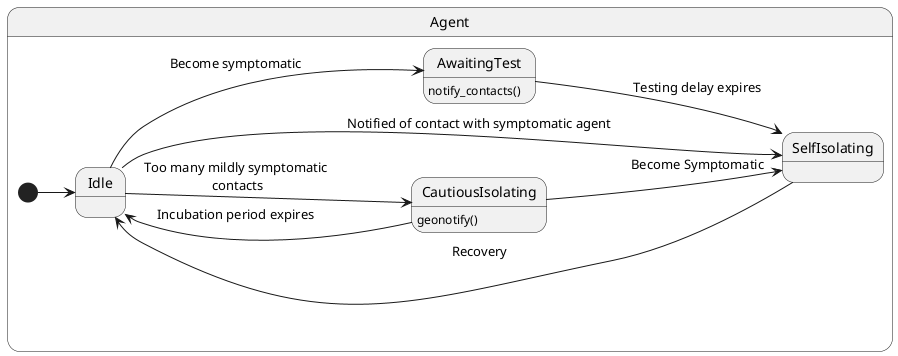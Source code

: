 @startuml Model_D_Preemptive_Isolation
skinparam DefaultFontName ArialMT

left to right direction
state Agent {
    [*] --> Idle
    ' note right of Idle
    '     Shift between home
    '     and work points
    '     every 12 hours
    ' end note
    Idle --> AwaitingTest : Become symptomatic
    Idle --> SelfIsolating : Notified of contact with symptomatic agent
    Idle --> CautiousIsolating : Too many mildly symptomatic\n contacts
    AwaitingTest : notify_contacts()
    AwaitingTest --> SelfIsolating : Testing delay expires
    SelfIsolating --> Idle : Recovery
    CautiousIsolating : geonotify()
    CautiousIsolating --> Idle : Incubation period expires
    CautiousIsolating --> SelfIsolating : Become Symptomatic
    
}

@enduml